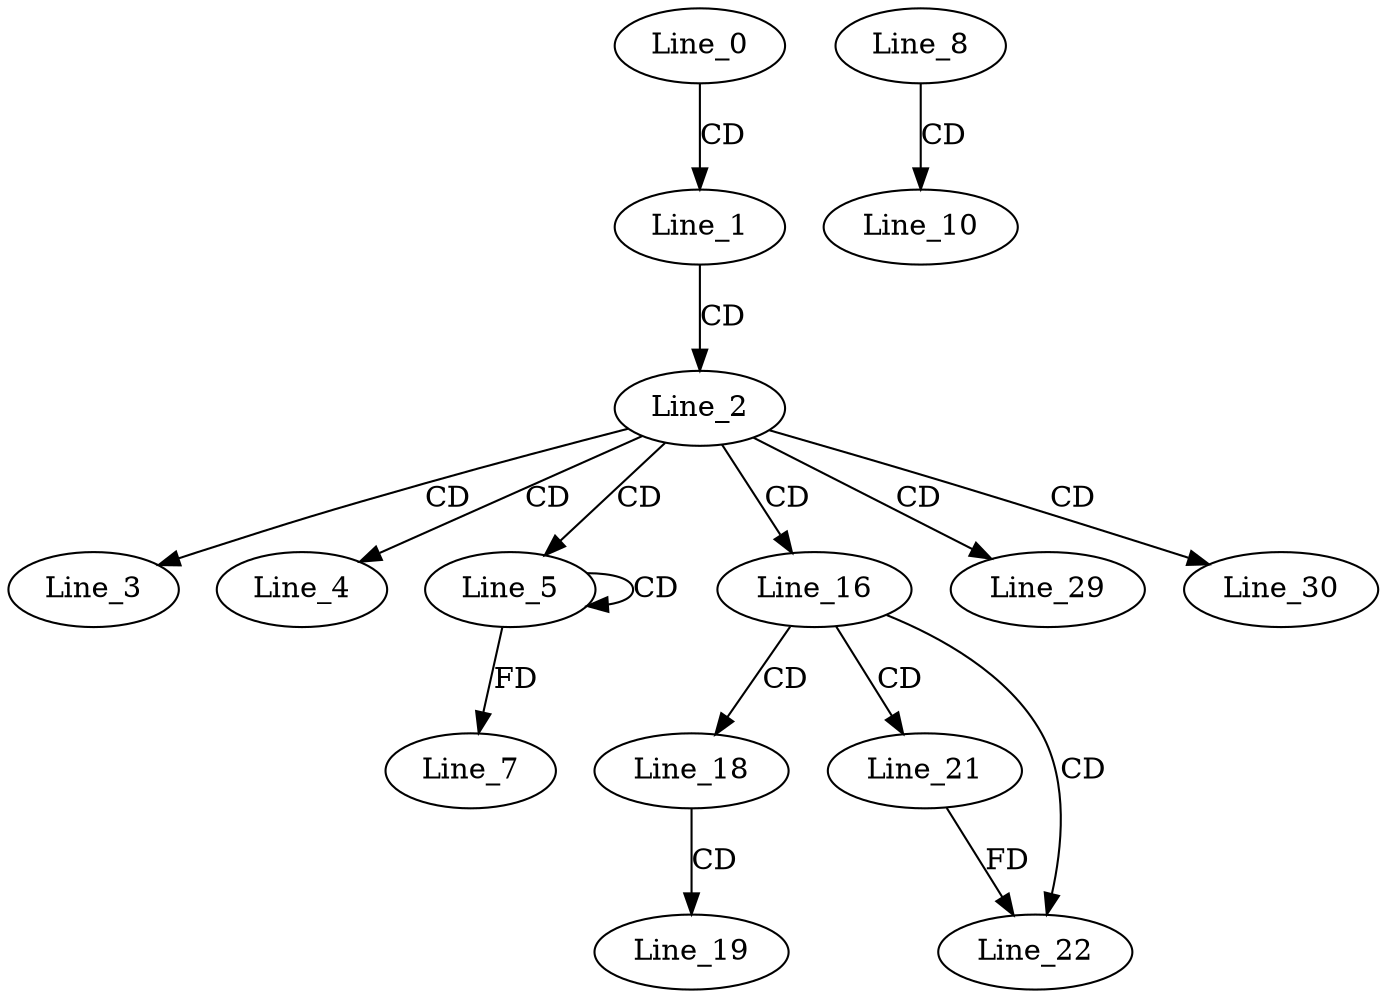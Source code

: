 digraph G {
  Line_0;
  Line_1;
  Line_2;
  Line_3;
  Line_4;
  Line_5;
  Line_5;
  Line_7;
  Line_8;
  Line_10;
  Line_10;
  Line_16;
  Line_16;
  Line_18;
  Line_19;
  Line_21;
  Line_22;
  Line_29;
  Line_30;
  Line_0 -> Line_1 [ label="CD" ];
  Line_1 -> Line_2 [ label="CD" ];
  Line_2 -> Line_3 [ label="CD" ];
  Line_2 -> Line_4 [ label="CD" ];
  Line_2 -> Line_5 [ label="CD" ];
  Line_5 -> Line_5 [ label="CD" ];
  Line_5 -> Line_7 [ label="FD" ];
  Line_8 -> Line_10 [ label="CD" ];
  Line_2 -> Line_16 [ label="CD" ];
  Line_16 -> Line_18 [ label="CD" ];
  Line_18 -> Line_19 [ label="CD" ];
  Line_16 -> Line_21 [ label="CD" ];
  Line_16 -> Line_22 [ label="CD" ];
  Line_21 -> Line_22 [ label="FD" ];
  Line_2 -> Line_29 [ label="CD" ];
  Line_2 -> Line_30 [ label="CD" ];
}
